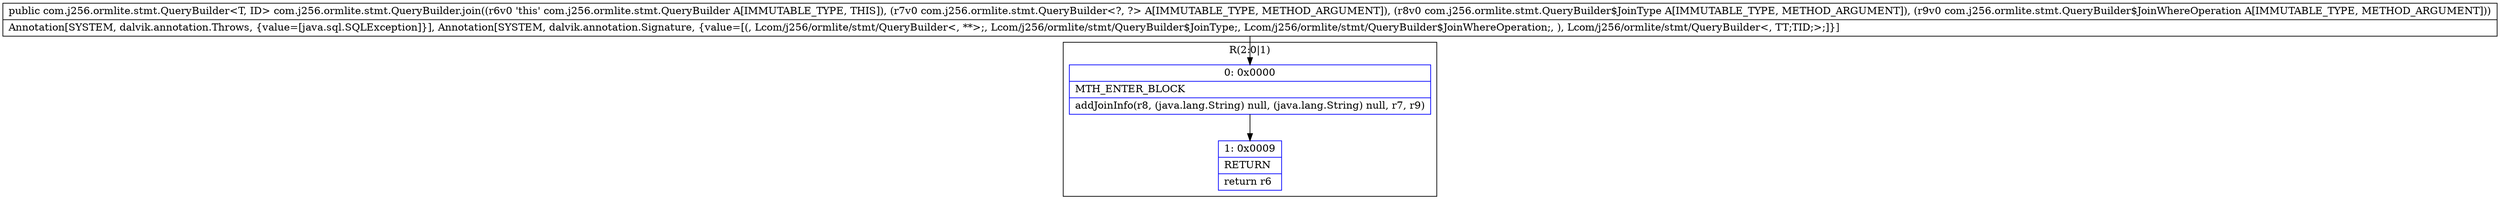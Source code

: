 digraph "CFG forcom.j256.ormlite.stmt.QueryBuilder.join(Lcom\/j256\/ormlite\/stmt\/QueryBuilder;Lcom\/j256\/ormlite\/stmt\/QueryBuilder$JoinType;Lcom\/j256\/ormlite\/stmt\/QueryBuilder$JoinWhereOperation;)Lcom\/j256\/ormlite\/stmt\/QueryBuilder;" {
subgraph cluster_Region_1673339249 {
label = "R(2:0|1)";
node [shape=record,color=blue];
Node_0 [shape=record,label="{0\:\ 0x0000|MTH_ENTER_BLOCK\l|addJoinInfo(r8, (java.lang.String) null, (java.lang.String) null, r7, r9)\l}"];
Node_1 [shape=record,label="{1\:\ 0x0009|RETURN\l|return r6\l}"];
}
MethodNode[shape=record,label="{public com.j256.ormlite.stmt.QueryBuilder\<T, ID\> com.j256.ormlite.stmt.QueryBuilder.join((r6v0 'this' com.j256.ormlite.stmt.QueryBuilder A[IMMUTABLE_TYPE, THIS]), (r7v0 com.j256.ormlite.stmt.QueryBuilder\<?, ?\> A[IMMUTABLE_TYPE, METHOD_ARGUMENT]), (r8v0 com.j256.ormlite.stmt.QueryBuilder$JoinType A[IMMUTABLE_TYPE, METHOD_ARGUMENT]), (r9v0 com.j256.ormlite.stmt.QueryBuilder$JoinWhereOperation A[IMMUTABLE_TYPE, METHOD_ARGUMENT]))  | Annotation[SYSTEM, dalvik.annotation.Throws, \{value=[java.sql.SQLException]\}], Annotation[SYSTEM, dalvik.annotation.Signature, \{value=[(, Lcom\/j256\/ormlite\/stmt\/QueryBuilder\<, **\>;, Lcom\/j256\/ormlite\/stmt\/QueryBuilder$JoinType;, Lcom\/j256\/ormlite\/stmt\/QueryBuilder$JoinWhereOperation;, ), Lcom\/j256\/ormlite\/stmt\/QueryBuilder\<, TT;TID;\>;]\}]\l}"];
MethodNode -> Node_0;
Node_0 -> Node_1;
}

